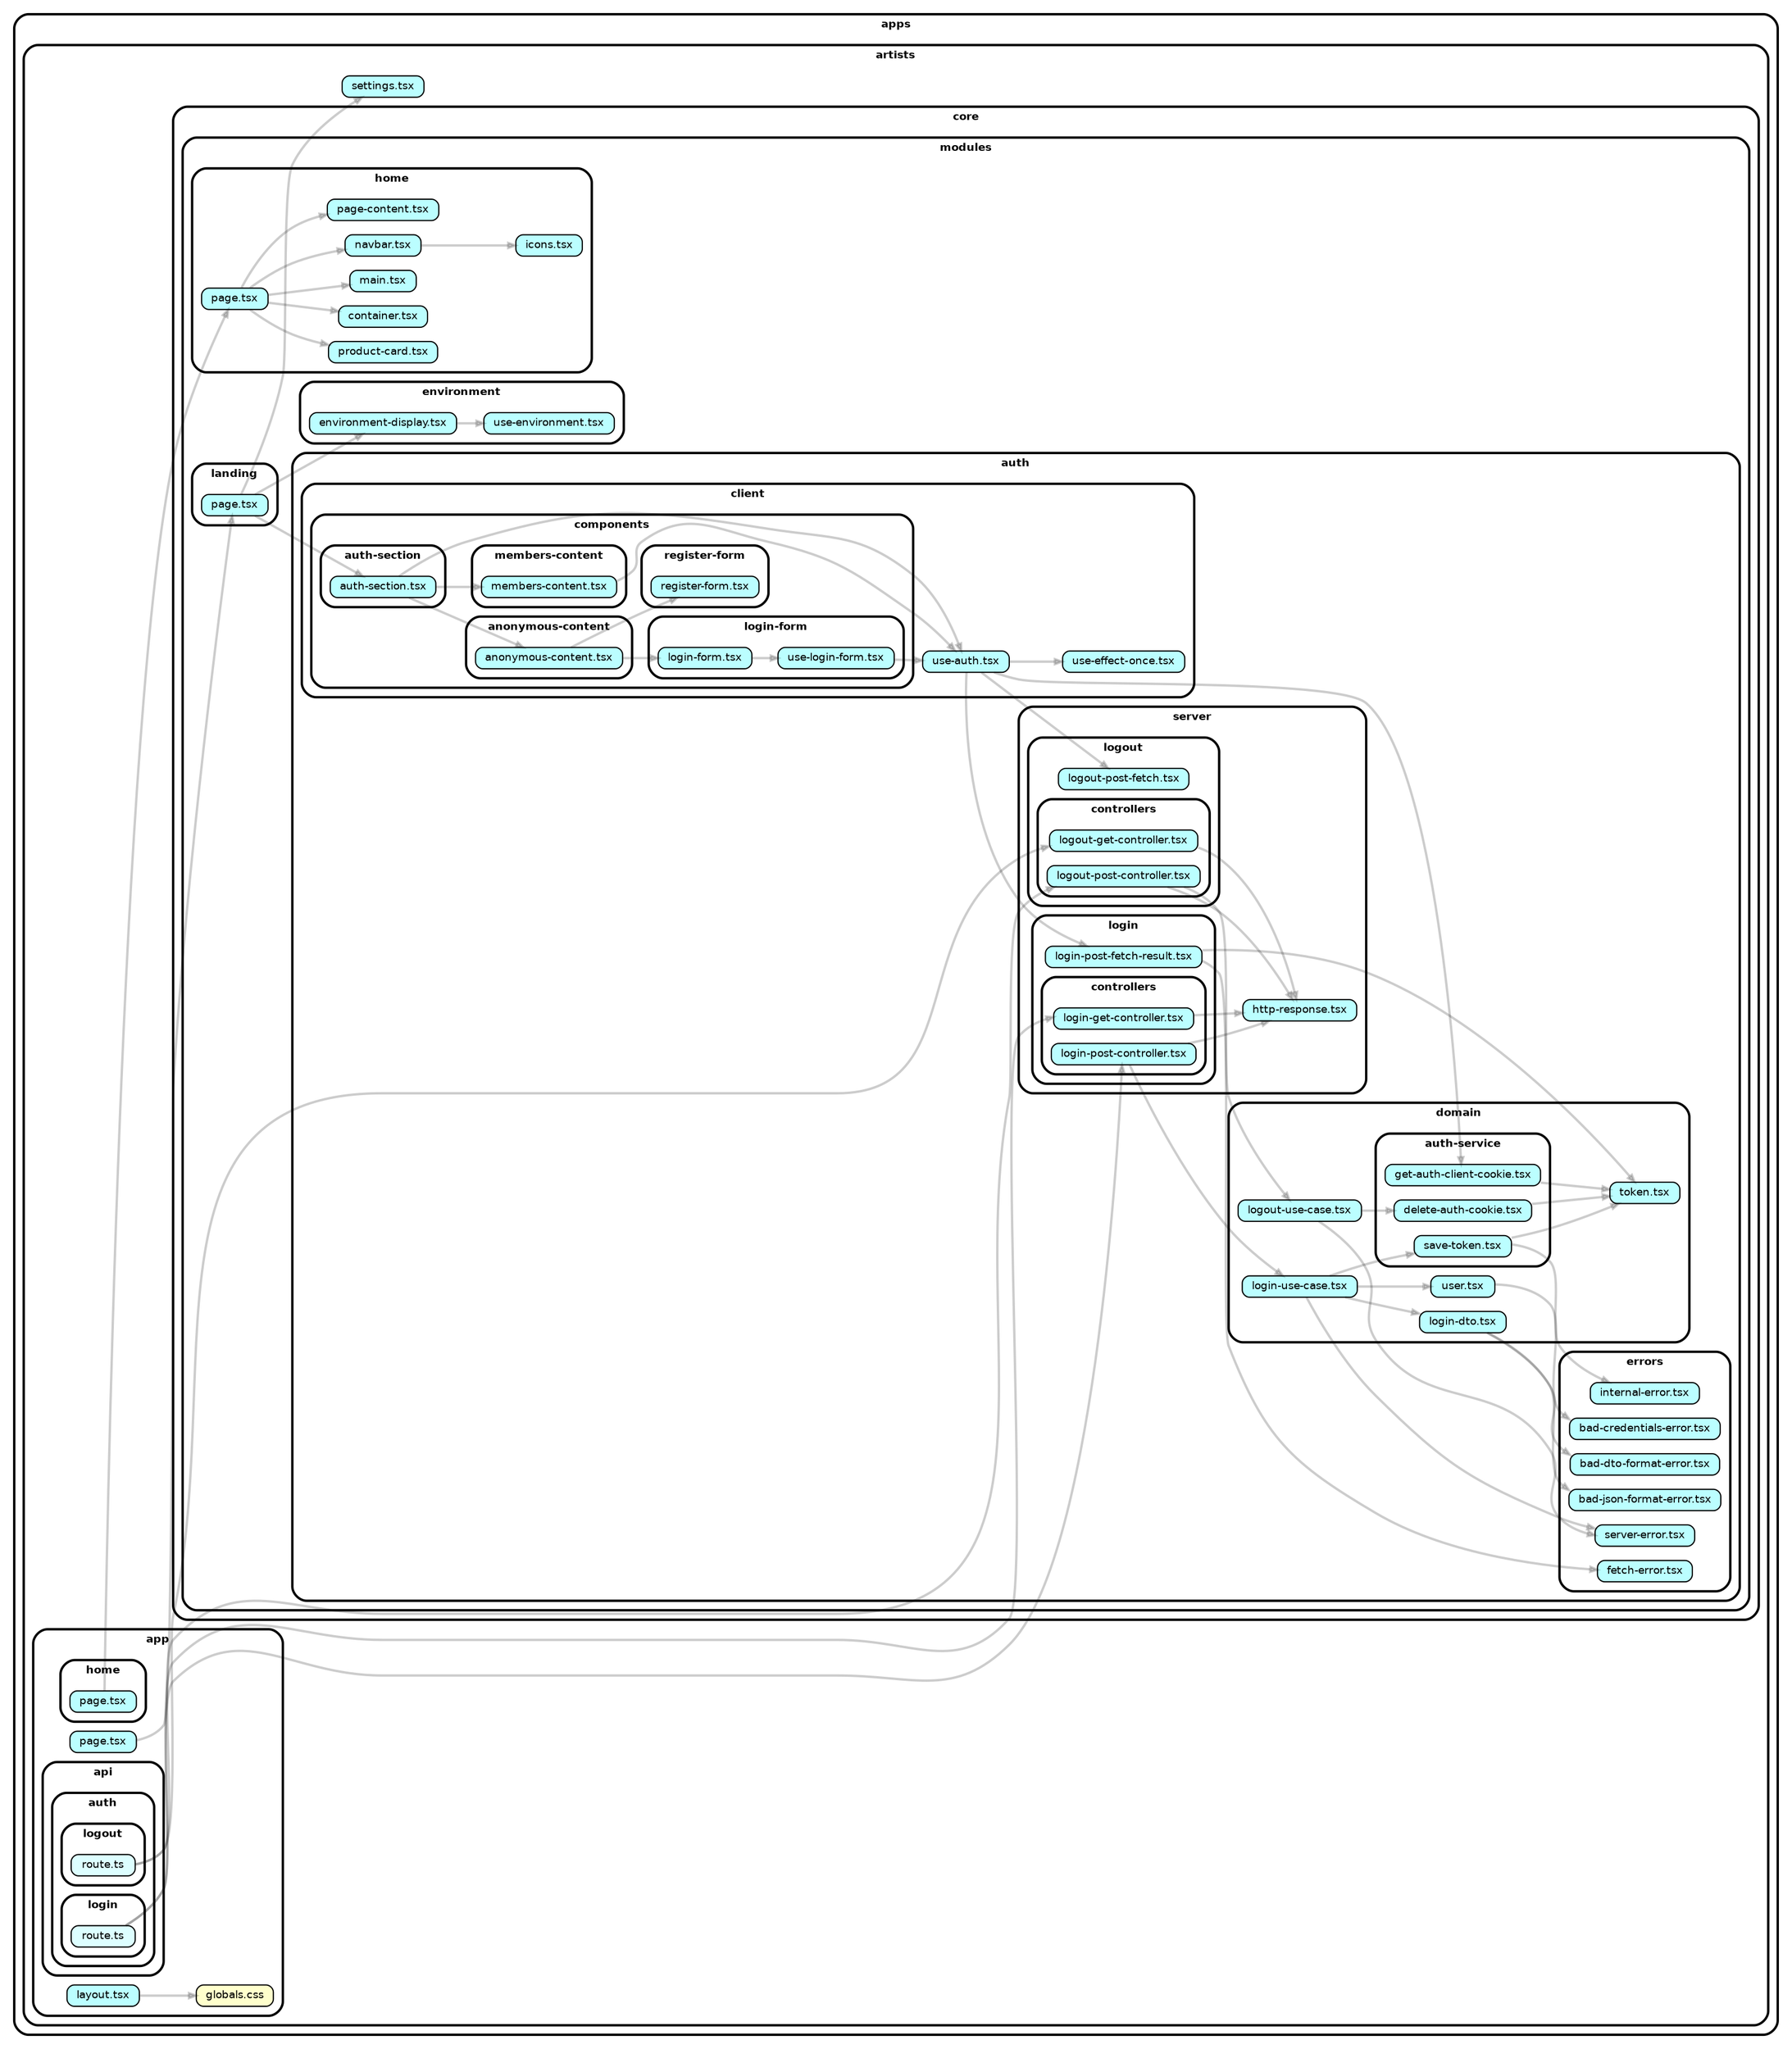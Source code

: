 strict digraph "dependency-cruiser output"{
    rankdir="LR" splines="true" overlap="false" nodesep="0.16" ranksep="0.18" fontname="Helvetica-bold" fontsize="9" style="rounded,bold,filled" fillcolor="#ffffff" compound="true"
    node [shape="box" style="rounded, filled" height="0.2" color="black" fillcolor="#ffffcc" fontcolor="black" fontname="Helvetica" fontsize="9"]
    edge [arrowhead="normal" arrowsize="0.6" penwidth="2.0" color="#00000033" fontname="Helvetica" fontsize="9"]

    subgraph "cluster_apps" {label="apps" subgraph "cluster_apps/artists" {label="artists" subgraph "cluster_apps/artists/app" {label="app" subgraph "cluster_apps/artists/app/api" {label="api" subgraph "cluster_apps/artists/app/api/auth" {label="auth" subgraph "cluster_apps/artists/app/api/auth/login" {label="login" "apps/artists/app/api/auth/login/route.ts" [label=<route.ts> tooltip="route.ts" URL="apps/artists/app/api/auth/login/route.ts" fillcolor="#ddfeff"] } } } } } }
    "apps/artists/app/api/auth/login/route.ts" -> "apps/artists/core/modules/auth/server/login/controllers/login-get-controller.tsx"
    "apps/artists/app/api/auth/login/route.ts" -> "apps/artists/core/modules/auth/server/login/controllers/login-post-controller.tsx"
    subgraph "cluster_apps" {label="apps" subgraph "cluster_apps/artists" {label="artists" subgraph "cluster_apps/artists/app" {label="app" subgraph "cluster_apps/artists/app/api" {label="api" subgraph "cluster_apps/artists/app/api/auth" {label="auth" subgraph "cluster_apps/artists/app/api/auth/logout" {label="logout" "apps/artists/app/api/auth/logout/route.ts" [label=<route.ts> tooltip="route.ts" URL="apps/artists/app/api/auth/logout/route.ts" fillcolor="#ddfeff"] } } } } } }
    "apps/artists/app/api/auth/logout/route.ts" -> "apps/artists/core/modules/auth/server/logout/controllers/logout-get-controller.tsx"
    "apps/artists/app/api/auth/logout/route.ts" -> "apps/artists/core/modules/auth/server/logout/controllers/logout-post-controller.tsx"
    subgraph "cluster_apps" {label="apps" subgraph "cluster_apps/artists" {label="artists" subgraph "cluster_apps/artists/app" {label="app" "apps/artists/app/globals.css" [label=<globals.css> tooltip="globals.css" URL="apps/artists/app/globals.css" ] } } }
    subgraph "cluster_apps" {label="apps" subgraph "cluster_apps/artists" {label="artists" subgraph "cluster_apps/artists/app" {label="app" subgraph "cluster_apps/artists/app/home" {label="home" "apps/artists/app/home/page.tsx" [label=<page.tsx> tooltip="page.tsx" URL="apps/artists/app/home/page.tsx" fillcolor="#bbfeff"] } } } }
    "apps/artists/app/home/page.tsx" -> "apps/artists/core/modules/home/page.tsx"
    subgraph "cluster_apps" {label="apps" subgraph "cluster_apps/artists" {label="artists" subgraph "cluster_apps/artists/app" {label="app" "apps/artists/app/layout.tsx" [label=<layout.tsx> tooltip="layout.tsx" URL="apps/artists/app/layout.tsx" fillcolor="#bbfeff"] } } }
    "apps/artists/app/layout.tsx" -> "apps/artists/app/globals.css"
    subgraph "cluster_apps" {label="apps" subgraph "cluster_apps/artists" {label="artists" subgraph "cluster_apps/artists/app" {label="app" "apps/artists/app/page.tsx" [label=<page.tsx> tooltip="page.tsx" URL="apps/artists/app/page.tsx" fillcolor="#bbfeff"] } } }
    "apps/artists/app/page.tsx" -> "apps/artists/core/modules/landing/page.tsx"
    subgraph "cluster_apps" {label="apps" subgraph "cluster_apps/artists" {label="artists" subgraph "cluster_apps/artists/core" {label="core" subgraph "cluster_apps/artists/core/modules" {label="modules" subgraph "cluster_apps/artists/core/modules/auth" {label="auth" subgraph "cluster_apps/artists/core/modules/auth/client" {label="client" subgraph "cluster_apps/artists/core/modules/auth/client/components" {label="components" subgraph "cluster_apps/artists/core/modules/auth/client/components/anonymous-content" {label="anonymous-content" "apps/artists/core/modules/auth/client/components/anonymous-content/anonymous-content.tsx" [label=<anonymous-content.tsx> tooltip="anonymous-content.tsx" URL="apps/artists/core/modules/auth/client/components/anonymous-content/anonymous-content.tsx" fillcolor="#bbfeff"] } } } } } } } }
    "apps/artists/core/modules/auth/client/components/anonymous-content/anonymous-content.tsx" -> "apps/artists/core/modules/auth/client/components/login-form/login-form.tsx"
    "apps/artists/core/modules/auth/client/components/anonymous-content/anonymous-content.tsx" -> "apps/artists/core/modules/auth/client/components/register-form/register-form.tsx"
    subgraph "cluster_apps" {label="apps" subgraph "cluster_apps/artists" {label="artists" subgraph "cluster_apps/artists/core" {label="core" subgraph "cluster_apps/artists/core/modules" {label="modules" subgraph "cluster_apps/artists/core/modules/auth" {label="auth" subgraph "cluster_apps/artists/core/modules/auth/client" {label="client" subgraph "cluster_apps/artists/core/modules/auth/client/components" {label="components" subgraph "cluster_apps/artists/core/modules/auth/client/components/auth-section" {label="auth-section" "apps/artists/core/modules/auth/client/components/auth-section/auth-section.tsx" [label=<auth-section.tsx> tooltip="auth-section.tsx" URL="apps/artists/core/modules/auth/client/components/auth-section/auth-section.tsx" fillcolor="#bbfeff"] } } } } } } } }
    "apps/artists/core/modules/auth/client/components/auth-section/auth-section.tsx" -> "apps/artists/core/modules/auth/client/use-auth.tsx"
    "apps/artists/core/modules/auth/client/components/auth-section/auth-section.tsx" -> "apps/artists/core/modules/auth/client/components/anonymous-content/anonymous-content.tsx"
    "apps/artists/core/modules/auth/client/components/auth-section/auth-section.tsx" -> "apps/artists/core/modules/auth/client/components/members-content/members-content.tsx"
    subgraph "cluster_apps" {label="apps" subgraph "cluster_apps/artists" {label="artists" subgraph "cluster_apps/artists/core" {label="core" subgraph "cluster_apps/artists/core/modules" {label="modules" subgraph "cluster_apps/artists/core/modules/auth" {label="auth" subgraph "cluster_apps/artists/core/modules/auth/client" {label="client" subgraph "cluster_apps/artists/core/modules/auth/client/components" {label="components" subgraph "cluster_apps/artists/core/modules/auth/client/components/login-form" {label="login-form" "apps/artists/core/modules/auth/client/components/login-form/login-form.tsx" [label=<login-form.tsx> tooltip="login-form.tsx" URL="apps/artists/core/modules/auth/client/components/login-form/login-form.tsx" fillcolor="#bbfeff"] } } } } } } } }
    "apps/artists/core/modules/auth/client/components/login-form/login-form.tsx" -> "apps/artists/core/modules/auth/client/components/login-form/use-login-form.tsx"
    subgraph "cluster_apps" {label="apps" subgraph "cluster_apps/artists" {label="artists" subgraph "cluster_apps/artists/core" {label="core" subgraph "cluster_apps/artists/core/modules" {label="modules" subgraph "cluster_apps/artists/core/modules/auth" {label="auth" subgraph "cluster_apps/artists/core/modules/auth/client" {label="client" subgraph "cluster_apps/artists/core/modules/auth/client/components" {label="components" subgraph "cluster_apps/artists/core/modules/auth/client/components/login-form" {label="login-form" "apps/artists/core/modules/auth/client/components/login-form/use-login-form.tsx" [label=<use-login-form.tsx> tooltip="use-login-form.tsx" URL="apps/artists/core/modules/auth/client/components/login-form/use-login-form.tsx" fillcolor="#bbfeff"] } } } } } } } }
    "apps/artists/core/modules/auth/client/components/login-form/use-login-form.tsx" -> "apps/artists/core/modules/auth/client/use-auth.tsx"
    subgraph "cluster_apps" {label="apps" subgraph "cluster_apps/artists" {label="artists" subgraph "cluster_apps/artists/core" {label="core" subgraph "cluster_apps/artists/core/modules" {label="modules" subgraph "cluster_apps/artists/core/modules/auth" {label="auth" subgraph "cluster_apps/artists/core/modules/auth/client" {label="client" subgraph "cluster_apps/artists/core/modules/auth/client/components" {label="components" subgraph "cluster_apps/artists/core/modules/auth/client/components/members-content" {label="members-content" "apps/artists/core/modules/auth/client/components/members-content/members-content.tsx" [label=<members-content.tsx> tooltip="members-content.tsx" URL="apps/artists/core/modules/auth/client/components/members-content/members-content.tsx" fillcolor="#bbfeff"] } } } } } } } }
    "apps/artists/core/modules/auth/client/components/members-content/members-content.tsx" -> "apps/artists/core/modules/auth/client/use-auth.tsx"
    subgraph "cluster_apps" {label="apps" subgraph "cluster_apps/artists" {label="artists" subgraph "cluster_apps/artists/core" {label="core" subgraph "cluster_apps/artists/core/modules" {label="modules" subgraph "cluster_apps/artists/core/modules/auth" {label="auth" subgraph "cluster_apps/artists/core/modules/auth/client" {label="client" subgraph "cluster_apps/artists/core/modules/auth/client/components" {label="components" subgraph "cluster_apps/artists/core/modules/auth/client/components/register-form" {label="register-form" "apps/artists/core/modules/auth/client/components/register-form/register-form.tsx" [label=<register-form.tsx> tooltip="register-form.tsx" URL="apps/artists/core/modules/auth/client/components/register-form/register-form.tsx" fillcolor="#bbfeff"] } } } } } } } }
    subgraph "cluster_apps" {label="apps" subgraph "cluster_apps/artists" {label="artists" subgraph "cluster_apps/artists/core" {label="core" subgraph "cluster_apps/artists/core/modules" {label="modules" subgraph "cluster_apps/artists/core/modules/auth" {label="auth" subgraph "cluster_apps/artists/core/modules/auth/client" {label="client" "apps/artists/core/modules/auth/client/use-auth.tsx" [label=<use-auth.tsx> tooltip="use-auth.tsx" URL="apps/artists/core/modules/auth/client/use-auth.tsx" fillcolor="#bbfeff"] } } } } } }
    "apps/artists/core/modules/auth/client/use-auth.tsx" -> "apps/artists/core/modules/auth/domain/auth-service/get-auth-client-cookie.tsx"
    "apps/artists/core/modules/auth/client/use-auth.tsx" -> "apps/artists/core/modules/auth/server/login/login-post-fetch-result.tsx"
    "apps/artists/core/modules/auth/client/use-auth.tsx" -> "apps/artists/core/modules/auth/server/logout/logout-post-fetch.tsx"
    "apps/artists/core/modules/auth/client/use-auth.tsx" -> "apps/artists/core/modules/auth/client/use-effect-once.tsx"
    subgraph "cluster_apps" {label="apps" subgraph "cluster_apps/artists" {label="artists" subgraph "cluster_apps/artists/core" {label="core" subgraph "cluster_apps/artists/core/modules" {label="modules" subgraph "cluster_apps/artists/core/modules/auth" {label="auth" subgraph "cluster_apps/artists/core/modules/auth/client" {label="client" "apps/artists/core/modules/auth/client/use-effect-once.tsx" [label=<use-effect-once.tsx> tooltip="use-effect-once.tsx" URL="apps/artists/core/modules/auth/client/use-effect-once.tsx" fillcolor="#bbfeff"] } } } } } }
    subgraph "cluster_apps" {label="apps" subgraph "cluster_apps/artists" {label="artists" subgraph "cluster_apps/artists/core" {label="core" subgraph "cluster_apps/artists/core/modules" {label="modules" subgraph "cluster_apps/artists/core/modules/auth" {label="auth" subgraph "cluster_apps/artists/core/modules/auth/domain" {label="domain" subgraph "cluster_apps/artists/core/modules/auth/domain/auth-service" {label="auth-service" "apps/artists/core/modules/auth/domain/auth-service/delete-auth-cookie.tsx" [label=<delete-auth-cookie.tsx> tooltip="delete-auth-cookie.tsx" URL="apps/artists/core/modules/auth/domain/auth-service/delete-auth-cookie.tsx" fillcolor="#bbfeff"] } } } } } } }
    "apps/artists/core/modules/auth/domain/auth-service/delete-auth-cookie.tsx" -> "apps/artists/core/modules/auth/domain/token.tsx"
    subgraph "cluster_apps" {label="apps" subgraph "cluster_apps/artists" {label="artists" subgraph "cluster_apps/artists/core" {label="core" subgraph "cluster_apps/artists/core/modules" {label="modules" subgraph "cluster_apps/artists/core/modules/auth" {label="auth" subgraph "cluster_apps/artists/core/modules/auth/domain" {label="domain" subgraph "cluster_apps/artists/core/modules/auth/domain/auth-service" {label="auth-service" "apps/artists/core/modules/auth/domain/auth-service/get-auth-client-cookie.tsx" [label=<get-auth-client-cookie.tsx> tooltip="get-auth-client-cookie.tsx" URL="apps/artists/core/modules/auth/domain/auth-service/get-auth-client-cookie.tsx" fillcolor="#bbfeff"] } } } } } } }
    "apps/artists/core/modules/auth/domain/auth-service/get-auth-client-cookie.tsx" -> "apps/artists/core/modules/auth/domain/token.tsx"
    subgraph "cluster_apps" {label="apps" subgraph "cluster_apps/artists" {label="artists" subgraph "cluster_apps/artists/core" {label="core" subgraph "cluster_apps/artists/core/modules" {label="modules" subgraph "cluster_apps/artists/core/modules/auth" {label="auth" subgraph "cluster_apps/artists/core/modules/auth/domain" {label="domain" subgraph "cluster_apps/artists/core/modules/auth/domain/auth-service" {label="auth-service" "apps/artists/core/modules/auth/domain/auth-service/save-token.tsx" [label=<save-token.tsx> tooltip="save-token.tsx" URL="apps/artists/core/modules/auth/domain/auth-service/save-token.tsx" fillcolor="#bbfeff"] } } } } } } }
    "apps/artists/core/modules/auth/domain/auth-service/save-token.tsx" -> "apps/artists/core/modules/auth/errors/internal-error.tsx"
    "apps/artists/core/modules/auth/domain/auth-service/save-token.tsx" -> "apps/artists/core/modules/auth/domain/token.tsx"
    subgraph "cluster_apps" {label="apps" subgraph "cluster_apps/artists" {label="artists" subgraph "cluster_apps/artists/core" {label="core" subgraph "cluster_apps/artists/core/modules" {label="modules" subgraph "cluster_apps/artists/core/modules/auth" {label="auth" subgraph "cluster_apps/artists/core/modules/auth/domain" {label="domain" "apps/artists/core/modules/auth/domain/login-dto.tsx" [label=<login-dto.tsx> tooltip="login-dto.tsx" URL="apps/artists/core/modules/auth/domain/login-dto.tsx" fillcolor="#bbfeff"] } } } } } }
    "apps/artists/core/modules/auth/domain/login-dto.tsx" -> "apps/artists/core/modules/auth/errors/bad-dto-format-error.tsx"
    "apps/artists/core/modules/auth/domain/login-dto.tsx" -> "apps/artists/core/modules/auth/errors/bad-json-format-error.tsx"
    subgraph "cluster_apps" {label="apps" subgraph "cluster_apps/artists" {label="artists" subgraph "cluster_apps/artists/core" {label="core" subgraph "cluster_apps/artists/core/modules" {label="modules" subgraph "cluster_apps/artists/core/modules/auth" {label="auth" subgraph "cluster_apps/artists/core/modules/auth/domain" {label="domain" "apps/artists/core/modules/auth/domain/login-use-case.tsx" [label=<login-use-case.tsx> tooltip="login-use-case.tsx" URL="apps/artists/core/modules/auth/domain/login-use-case.tsx" fillcolor="#bbfeff"] } } } } } }
    "apps/artists/core/modules/auth/domain/login-use-case.tsx" -> "apps/artists/core/modules/auth/errors/server-error.tsx"
    "apps/artists/core/modules/auth/domain/login-use-case.tsx" -> "apps/artists/core/modules/auth/domain/auth-service/save-token.tsx"
    "apps/artists/core/modules/auth/domain/login-use-case.tsx" -> "apps/artists/core/modules/auth/domain/login-dto.tsx"
    "apps/artists/core/modules/auth/domain/login-use-case.tsx" -> "apps/artists/core/modules/auth/domain/user.tsx"
    subgraph "cluster_apps" {label="apps" subgraph "cluster_apps/artists" {label="artists" subgraph "cluster_apps/artists/core" {label="core" subgraph "cluster_apps/artists/core/modules" {label="modules" subgraph "cluster_apps/artists/core/modules/auth" {label="auth" subgraph "cluster_apps/artists/core/modules/auth/domain" {label="domain" "apps/artists/core/modules/auth/domain/logout-use-case.tsx" [label=<logout-use-case.tsx> tooltip="logout-use-case.tsx" URL="apps/artists/core/modules/auth/domain/logout-use-case.tsx" fillcolor="#bbfeff"] } } } } } }
    "apps/artists/core/modules/auth/domain/logout-use-case.tsx" -> "apps/artists/core/modules/auth/errors/server-error.tsx"
    "apps/artists/core/modules/auth/domain/logout-use-case.tsx" -> "apps/artists/core/modules/auth/domain/auth-service/delete-auth-cookie.tsx"
    subgraph "cluster_apps" {label="apps" subgraph "cluster_apps/artists" {label="artists" subgraph "cluster_apps/artists/core" {label="core" subgraph "cluster_apps/artists/core/modules" {label="modules" subgraph "cluster_apps/artists/core/modules/auth" {label="auth" subgraph "cluster_apps/artists/core/modules/auth/domain" {label="domain" "apps/artists/core/modules/auth/domain/token.tsx" [label=<token.tsx> tooltip="token.tsx" URL="apps/artists/core/modules/auth/domain/token.tsx" fillcolor="#bbfeff"] } } } } } }
    subgraph "cluster_apps" {label="apps" subgraph "cluster_apps/artists" {label="artists" subgraph "cluster_apps/artists/core" {label="core" subgraph "cluster_apps/artists/core/modules" {label="modules" subgraph "cluster_apps/artists/core/modules/auth" {label="auth" subgraph "cluster_apps/artists/core/modules/auth/domain" {label="domain" "apps/artists/core/modules/auth/domain/user.tsx" [label=<user.tsx> tooltip="user.tsx" URL="apps/artists/core/modules/auth/domain/user.tsx" fillcolor="#bbfeff"] } } } } } }
    "apps/artists/core/modules/auth/domain/user.tsx" -> "apps/artists/core/modules/auth/errors/bad-credentials-error.tsx"
    subgraph "cluster_apps" {label="apps" subgraph "cluster_apps/artists" {label="artists" subgraph "cluster_apps/artists/core" {label="core" subgraph "cluster_apps/artists/core/modules" {label="modules" subgraph "cluster_apps/artists/core/modules/auth" {label="auth" subgraph "cluster_apps/artists/core/modules/auth/errors" {label="errors" "apps/artists/core/modules/auth/errors/bad-credentials-error.tsx" [label=<bad-credentials-error.tsx> tooltip="bad-credentials-error.tsx" URL="apps/artists/core/modules/auth/errors/bad-credentials-error.tsx" fillcolor="#bbfeff"] } } } } } }
    subgraph "cluster_apps" {label="apps" subgraph "cluster_apps/artists" {label="artists" subgraph "cluster_apps/artists/core" {label="core" subgraph "cluster_apps/artists/core/modules" {label="modules" subgraph "cluster_apps/artists/core/modules/auth" {label="auth" subgraph "cluster_apps/artists/core/modules/auth/errors" {label="errors" "apps/artists/core/modules/auth/errors/bad-dto-format-error.tsx" [label=<bad-dto-format-error.tsx> tooltip="bad-dto-format-error.tsx" URL="apps/artists/core/modules/auth/errors/bad-dto-format-error.tsx" fillcolor="#bbfeff"] } } } } } }
    subgraph "cluster_apps" {label="apps" subgraph "cluster_apps/artists" {label="artists" subgraph "cluster_apps/artists/core" {label="core" subgraph "cluster_apps/artists/core/modules" {label="modules" subgraph "cluster_apps/artists/core/modules/auth" {label="auth" subgraph "cluster_apps/artists/core/modules/auth/errors" {label="errors" "apps/artists/core/modules/auth/errors/bad-json-format-error.tsx" [label=<bad-json-format-error.tsx> tooltip="bad-json-format-error.tsx" URL="apps/artists/core/modules/auth/errors/bad-json-format-error.tsx" fillcolor="#bbfeff"] } } } } } }
    subgraph "cluster_apps" {label="apps" subgraph "cluster_apps/artists" {label="artists" subgraph "cluster_apps/artists/core" {label="core" subgraph "cluster_apps/artists/core/modules" {label="modules" subgraph "cluster_apps/artists/core/modules/auth" {label="auth" subgraph "cluster_apps/artists/core/modules/auth/errors" {label="errors" "apps/artists/core/modules/auth/errors/fetch-error.tsx" [label=<fetch-error.tsx> tooltip="fetch-error.tsx" URL="apps/artists/core/modules/auth/errors/fetch-error.tsx" fillcolor="#bbfeff"] } } } } } }
    subgraph "cluster_apps" {label="apps" subgraph "cluster_apps/artists" {label="artists" subgraph "cluster_apps/artists/core" {label="core" subgraph "cluster_apps/artists/core/modules" {label="modules" subgraph "cluster_apps/artists/core/modules/auth" {label="auth" subgraph "cluster_apps/artists/core/modules/auth/errors" {label="errors" "apps/artists/core/modules/auth/errors/internal-error.tsx" [label=<internal-error.tsx> tooltip="internal-error.tsx" URL="apps/artists/core/modules/auth/errors/internal-error.tsx" fillcolor="#bbfeff"] } } } } } }
    subgraph "cluster_apps" {label="apps" subgraph "cluster_apps/artists" {label="artists" subgraph "cluster_apps/artists/core" {label="core" subgraph "cluster_apps/artists/core/modules" {label="modules" subgraph "cluster_apps/artists/core/modules/auth" {label="auth" subgraph "cluster_apps/artists/core/modules/auth/errors" {label="errors" "apps/artists/core/modules/auth/errors/server-error.tsx" [label=<server-error.tsx> tooltip="server-error.tsx" URL="apps/artists/core/modules/auth/errors/server-error.tsx" fillcolor="#bbfeff"] } } } } } }
    subgraph "cluster_apps" {label="apps" subgraph "cluster_apps/artists" {label="artists" subgraph "cluster_apps/artists/core" {label="core" subgraph "cluster_apps/artists/core/modules" {label="modules" subgraph "cluster_apps/artists/core/modules/auth" {label="auth" subgraph "cluster_apps/artists/core/modules/auth/server" {label="server" "apps/artists/core/modules/auth/server/http-response.tsx" [label=<http-response.tsx> tooltip="http-response.tsx" URL="apps/artists/core/modules/auth/server/http-response.tsx" fillcolor="#bbfeff"] } } } } } }
    subgraph "cluster_apps" {label="apps" subgraph "cluster_apps/artists" {label="artists" subgraph "cluster_apps/artists/core" {label="core" subgraph "cluster_apps/artists/core/modules" {label="modules" subgraph "cluster_apps/artists/core/modules/auth" {label="auth" subgraph "cluster_apps/artists/core/modules/auth/server" {label="server" subgraph "cluster_apps/artists/core/modules/auth/server/login" {label="login" subgraph "cluster_apps/artists/core/modules/auth/server/login/controllers" {label="controllers" "apps/artists/core/modules/auth/server/login/controllers/login-get-controller.tsx" [label=<login-get-controller.tsx> tooltip="login-get-controller.tsx" URL="apps/artists/core/modules/auth/server/login/controllers/login-get-controller.tsx" fillcolor="#bbfeff"] } } } } } } } }
    "apps/artists/core/modules/auth/server/login/controllers/login-get-controller.tsx" -> "apps/artists/core/modules/auth/server/http-response.tsx"
    subgraph "cluster_apps" {label="apps" subgraph "cluster_apps/artists" {label="artists" subgraph "cluster_apps/artists/core" {label="core" subgraph "cluster_apps/artists/core/modules" {label="modules" subgraph "cluster_apps/artists/core/modules/auth" {label="auth" subgraph "cluster_apps/artists/core/modules/auth/server" {label="server" subgraph "cluster_apps/artists/core/modules/auth/server/login" {label="login" subgraph "cluster_apps/artists/core/modules/auth/server/login/controllers" {label="controllers" "apps/artists/core/modules/auth/server/login/controllers/login-post-controller.tsx" [label=<login-post-controller.tsx> tooltip="login-post-controller.tsx" URL="apps/artists/core/modules/auth/server/login/controllers/login-post-controller.tsx" fillcolor="#bbfeff"] } } } } } } } }
    "apps/artists/core/modules/auth/server/login/controllers/login-post-controller.tsx" -> "apps/artists/core/modules/auth/domain/login-use-case.tsx"
    "apps/artists/core/modules/auth/server/login/controllers/login-post-controller.tsx" -> "apps/artists/core/modules/auth/server/http-response.tsx"
    subgraph "cluster_apps" {label="apps" subgraph "cluster_apps/artists" {label="artists" subgraph "cluster_apps/artists/core" {label="core" subgraph "cluster_apps/artists/core/modules" {label="modules" subgraph "cluster_apps/artists/core/modules/auth" {label="auth" subgraph "cluster_apps/artists/core/modules/auth/server" {label="server" subgraph "cluster_apps/artists/core/modules/auth/server/login" {label="login" "apps/artists/core/modules/auth/server/login/login-post-fetch-result.tsx" [label=<login-post-fetch-result.tsx> tooltip="login-post-fetch-result.tsx" URL="apps/artists/core/modules/auth/server/login/login-post-fetch-result.tsx" fillcolor="#bbfeff"] } } } } } } }
    "apps/artists/core/modules/auth/server/login/login-post-fetch-result.tsx" -> "apps/artists/core/modules/auth/domain/token.tsx"
    "apps/artists/core/modules/auth/server/login/login-post-fetch-result.tsx" -> "apps/artists/core/modules/auth/errors/fetch-error.tsx"
    subgraph "cluster_apps" {label="apps" subgraph "cluster_apps/artists" {label="artists" subgraph "cluster_apps/artists/core" {label="core" subgraph "cluster_apps/artists/core/modules" {label="modules" subgraph "cluster_apps/artists/core/modules/auth" {label="auth" subgraph "cluster_apps/artists/core/modules/auth/server" {label="server" subgraph "cluster_apps/artists/core/modules/auth/server/logout" {label="logout" subgraph "cluster_apps/artists/core/modules/auth/server/logout/controllers" {label="controllers" "apps/artists/core/modules/auth/server/logout/controllers/logout-get-controller.tsx" [label=<logout-get-controller.tsx> tooltip="logout-get-controller.tsx" URL="apps/artists/core/modules/auth/server/logout/controllers/logout-get-controller.tsx" fillcolor="#bbfeff"] } } } } } } } }
    "apps/artists/core/modules/auth/server/logout/controllers/logout-get-controller.tsx" -> "apps/artists/core/modules/auth/server/http-response.tsx"
    subgraph "cluster_apps" {label="apps" subgraph "cluster_apps/artists" {label="artists" subgraph "cluster_apps/artists/core" {label="core" subgraph "cluster_apps/artists/core/modules" {label="modules" subgraph "cluster_apps/artists/core/modules/auth" {label="auth" subgraph "cluster_apps/artists/core/modules/auth/server" {label="server" subgraph "cluster_apps/artists/core/modules/auth/server/logout" {label="logout" subgraph "cluster_apps/artists/core/modules/auth/server/logout/controllers" {label="controllers" "apps/artists/core/modules/auth/server/logout/controllers/logout-post-controller.tsx" [label=<logout-post-controller.tsx> tooltip="logout-post-controller.tsx" URL="apps/artists/core/modules/auth/server/logout/controllers/logout-post-controller.tsx" fillcolor="#bbfeff"] } } } } } } } }
    "apps/artists/core/modules/auth/server/logout/controllers/logout-post-controller.tsx" -> "apps/artists/core/modules/auth/domain/logout-use-case.tsx"
    "apps/artists/core/modules/auth/server/logout/controllers/logout-post-controller.tsx" -> "apps/artists/core/modules/auth/server/http-response.tsx"
    subgraph "cluster_apps" {label="apps" subgraph "cluster_apps/artists" {label="artists" subgraph "cluster_apps/artists/core" {label="core" subgraph "cluster_apps/artists/core/modules" {label="modules" subgraph "cluster_apps/artists/core/modules/auth" {label="auth" subgraph "cluster_apps/artists/core/modules/auth/server" {label="server" subgraph "cluster_apps/artists/core/modules/auth/server/logout" {label="logout" "apps/artists/core/modules/auth/server/logout/logout-post-fetch.tsx" [label=<logout-post-fetch.tsx> tooltip="logout-post-fetch.tsx" URL="apps/artists/core/modules/auth/server/logout/logout-post-fetch.tsx" fillcolor="#bbfeff"] } } } } } } }
    subgraph "cluster_apps" {label="apps" subgraph "cluster_apps/artists" {label="artists" subgraph "cluster_apps/artists/core" {label="core" subgraph "cluster_apps/artists/core/modules" {label="modules" subgraph "cluster_apps/artists/core/modules/environment" {label="environment" "apps/artists/core/modules/environment/environment-display.tsx" [label=<environment-display.tsx> tooltip="environment-display.tsx" URL="apps/artists/core/modules/environment/environment-display.tsx" fillcolor="#bbfeff"] } } } } }
    "apps/artists/core/modules/environment/environment-display.tsx" -> "apps/artists/core/modules/environment/use-environment.tsx"
    subgraph "cluster_apps" {label="apps" subgraph "cluster_apps/artists" {label="artists" subgraph "cluster_apps/artists/core" {label="core" subgraph "cluster_apps/artists/core/modules" {label="modules" subgraph "cluster_apps/artists/core/modules/environment" {label="environment" "apps/artists/core/modules/environment/use-environment.tsx" [label=<use-environment.tsx> tooltip="use-environment.tsx" URL="apps/artists/core/modules/environment/use-environment.tsx" fillcolor="#bbfeff"] } } } } }
    subgraph "cluster_apps" {label="apps" subgraph "cluster_apps/artists" {label="artists" subgraph "cluster_apps/artists/core" {label="core" subgraph "cluster_apps/artists/core/modules" {label="modules" subgraph "cluster_apps/artists/core/modules/home" {label="home" "apps/artists/core/modules/home/container.tsx" [label=<container.tsx> tooltip="container.tsx" URL="apps/artists/core/modules/home/container.tsx" fillcolor="#bbfeff"] } } } } }
    subgraph "cluster_apps" {label="apps" subgraph "cluster_apps/artists" {label="artists" subgraph "cluster_apps/artists/core" {label="core" subgraph "cluster_apps/artists/core/modules" {label="modules" subgraph "cluster_apps/artists/core/modules/home" {label="home" "apps/artists/core/modules/home/icons.tsx" [label=<icons.tsx> tooltip="icons.tsx" URL="apps/artists/core/modules/home/icons.tsx" fillcolor="#bbfeff"] } } } } }
    subgraph "cluster_apps" {label="apps" subgraph "cluster_apps/artists" {label="artists" subgraph "cluster_apps/artists/core" {label="core" subgraph "cluster_apps/artists/core/modules" {label="modules" subgraph "cluster_apps/artists/core/modules/home" {label="home" "apps/artists/core/modules/home/main.tsx" [label=<main.tsx> tooltip="main.tsx" URL="apps/artists/core/modules/home/main.tsx" fillcolor="#bbfeff"] } } } } }
    subgraph "cluster_apps" {label="apps" subgraph "cluster_apps/artists" {label="artists" subgraph "cluster_apps/artists/core" {label="core" subgraph "cluster_apps/artists/core/modules" {label="modules" subgraph "cluster_apps/artists/core/modules/home" {label="home" "apps/artists/core/modules/home/navbar.tsx" [label=<navbar.tsx> tooltip="navbar.tsx" URL="apps/artists/core/modules/home/navbar.tsx" fillcolor="#bbfeff"] } } } } }
    "apps/artists/core/modules/home/navbar.tsx" -> "apps/artists/core/modules/home/icons.tsx"
    subgraph "cluster_apps" {label="apps" subgraph "cluster_apps/artists" {label="artists" subgraph "cluster_apps/artists/core" {label="core" subgraph "cluster_apps/artists/core/modules" {label="modules" subgraph "cluster_apps/artists/core/modules/home" {label="home" "apps/artists/core/modules/home/page-content.tsx" [label=<page-content.tsx> tooltip="page-content.tsx" URL="apps/artists/core/modules/home/page-content.tsx" fillcolor="#bbfeff"] } } } } }
    subgraph "cluster_apps" {label="apps" subgraph "cluster_apps/artists" {label="artists" subgraph "cluster_apps/artists/core" {label="core" subgraph "cluster_apps/artists/core/modules" {label="modules" subgraph "cluster_apps/artists/core/modules/home" {label="home" "apps/artists/core/modules/home/page.tsx" [label=<page.tsx> tooltip="page.tsx" URL="apps/artists/core/modules/home/page.tsx" fillcolor="#bbfeff"] } } } } }
    "apps/artists/core/modules/home/page.tsx" -> "apps/artists/core/modules/home/container.tsx"
    "apps/artists/core/modules/home/page.tsx" -> "apps/artists/core/modules/home/main.tsx"
    "apps/artists/core/modules/home/page.tsx" -> "apps/artists/core/modules/home/navbar.tsx"
    "apps/artists/core/modules/home/page.tsx" -> "apps/artists/core/modules/home/page-content.tsx"
    "apps/artists/core/modules/home/page.tsx" -> "apps/artists/core/modules/home/product-card.tsx"
    subgraph "cluster_apps" {label="apps" subgraph "cluster_apps/artists" {label="artists" subgraph "cluster_apps/artists/core" {label="core" subgraph "cluster_apps/artists/core/modules" {label="modules" subgraph "cluster_apps/artists/core/modules/home" {label="home" "apps/artists/core/modules/home/product-card.tsx" [label=<product-card.tsx> tooltip="product-card.tsx" URL="apps/artists/core/modules/home/product-card.tsx" fillcolor="#bbfeff"] } } } } }
    subgraph "cluster_apps" {label="apps" subgraph "cluster_apps/artists" {label="artists" subgraph "cluster_apps/artists/core" {label="core" subgraph "cluster_apps/artists/core/modules" {label="modules" subgraph "cluster_apps/artists/core/modules/landing" {label="landing" "apps/artists/core/modules/landing/page.tsx" [label=<page.tsx> tooltip="page.tsx" URL="apps/artists/core/modules/landing/page.tsx" fillcolor="#bbfeff"] } } } } }
    "apps/artists/core/modules/landing/page.tsx" -> "apps/artists/settings.tsx"
    "apps/artists/core/modules/landing/page.tsx" -> "apps/artists/core/modules/auth/client/components/auth-section/auth-section.tsx"
    "apps/artists/core/modules/landing/page.tsx" -> "apps/artists/core/modules/environment/environment-display.tsx"
    subgraph "cluster_apps" {label="apps" subgraph "cluster_apps/artists" {label="artists" "apps/artists/settings.tsx" [label=<settings.tsx> tooltip="settings.tsx" URL="apps/artists/settings.tsx" fillcolor="#bbfeff"] } }
}
